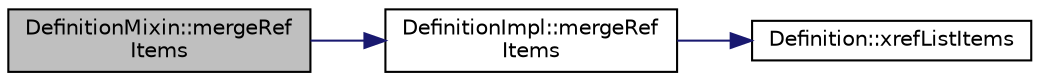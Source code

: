 digraph "DefinitionMixin::mergeRefItems"
{
 // LATEX_PDF_SIZE
  edge [fontname="Helvetica",fontsize="10",labelfontname="Helvetica",labelfontsize="10"];
  node [fontname="Helvetica",fontsize="10",shape=record];
  rankdir="LR";
  Node1 [label="DefinitionMixin::mergeRef\lItems",height=0.2,width=0.4,color="black", fillcolor="grey75", style="filled", fontcolor="black",tooltip=" "];
  Node1 -> Node2 [color="midnightblue",fontsize="10",style="solid",fontname="Helvetica"];
  Node2 [label="DefinitionImpl::mergeRef\lItems",height=0.2,width=0.4,color="black", fillcolor="white", style="filled",URL="$classDefinitionImpl.html#a153133ac570efd64094509ad6ef9622d",tooltip=" "];
  Node2 -> Node3 [color="midnightblue",fontsize="10",style="solid",fontname="Helvetica"];
  Node3 [label="Definition::xrefListItems",height=0.2,width=0.4,color="black", fillcolor="white", style="filled",URL="$classDefinition.html#a294644eed6c10ad8789d6d8fdbf6da58",tooltip=" "];
}
